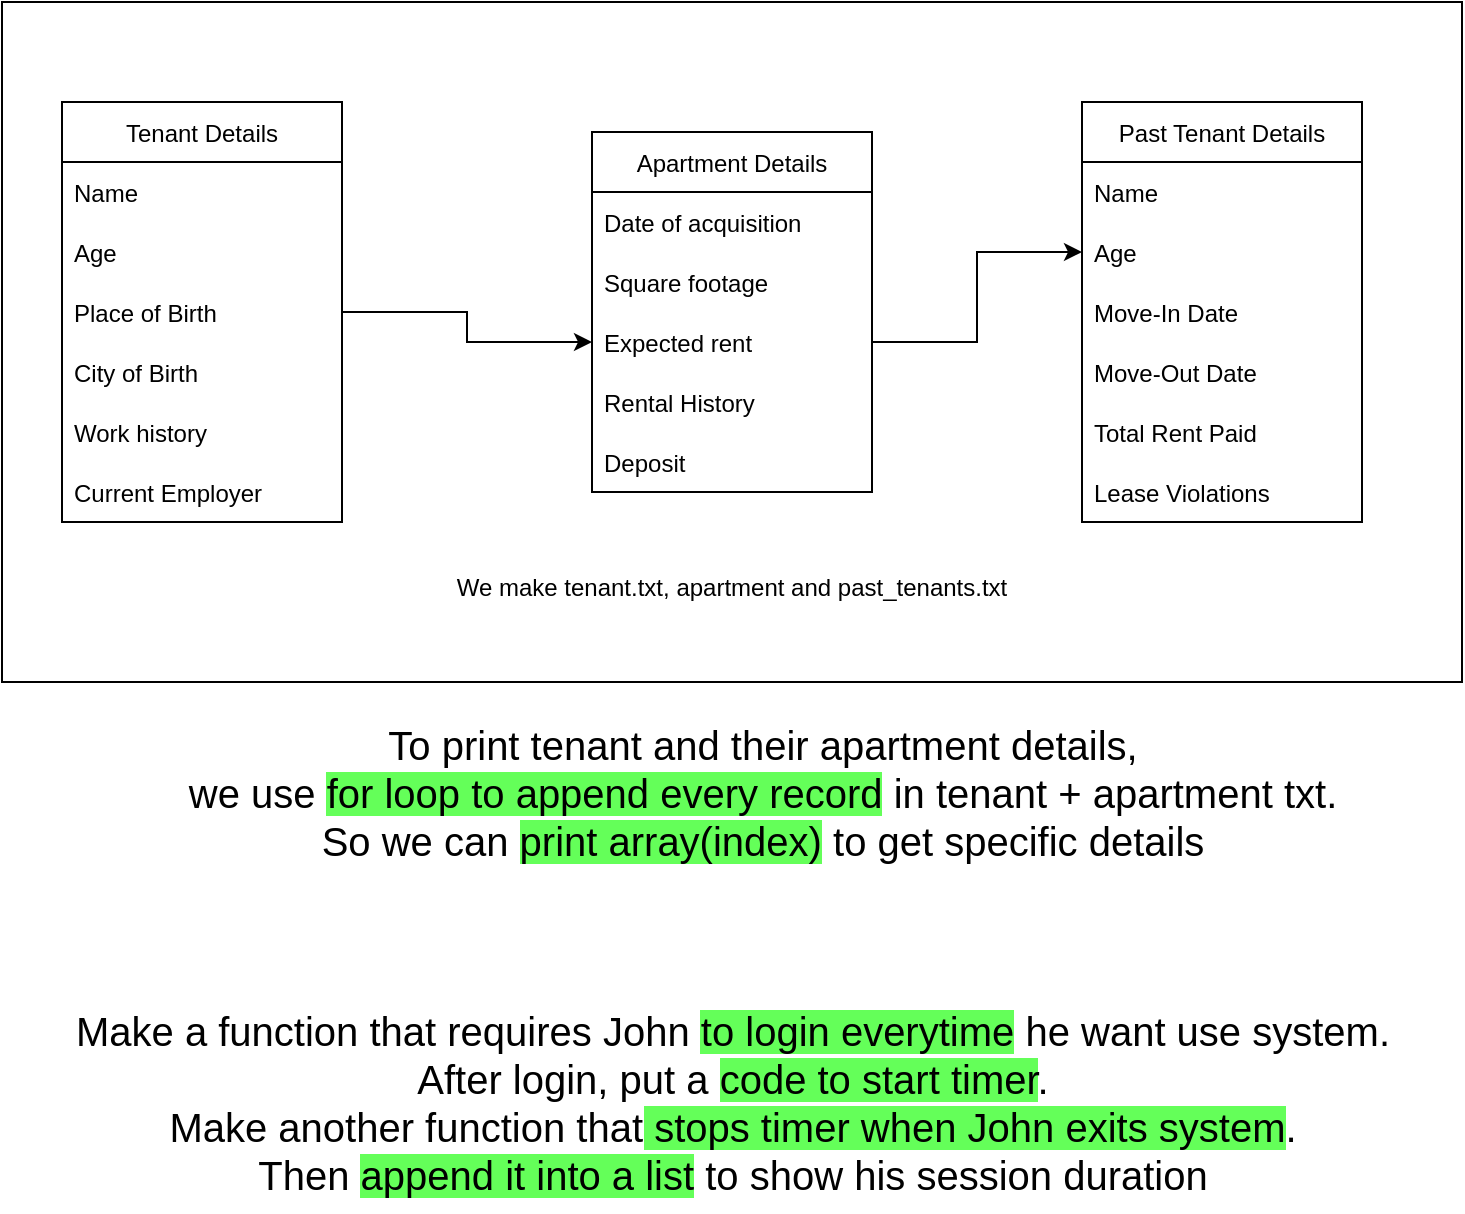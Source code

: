 <mxfile version="20.2.7" type="github"><diagram id="3u2IpNu13O35JjNV9rGM" name="Page-1"><mxGraphModel dx="1662" dy="831" grid="1" gridSize="10" guides="1" tooltips="1" connect="1" arrows="1" fold="1" page="1" pageScale="1" pageWidth="827" pageHeight="1169" math="0" shadow="0"><root><mxCell id="0"/><mxCell id="1" parent="0"/><mxCell id="WbPMN1nUBYJhMwkolv_s-2" value="&lt;br&gt;&lt;br&gt;&lt;br&gt;&lt;br&gt;&lt;br&gt;&lt;br&gt;&lt;br&gt;&lt;br&gt;&lt;br&gt;&lt;br&gt;&lt;br&gt;&lt;br&gt;&lt;br&gt;&lt;br&gt;&lt;br&gt;&lt;br&gt;&lt;br&gt;We make tenant.txt, apartment and past_tenants.txt" style="rounded=0;whiteSpace=wrap;html=1;" vertex="1" parent="1"><mxGeometry x="40" y="40" width="730" height="340" as="geometry"/></mxCell><mxCell id="WbPMN1nUBYJhMwkolv_s-3" value="Tenant Details" style="swimlane;fontStyle=0;childLayout=stackLayout;horizontal=1;startSize=30;horizontalStack=0;resizeParent=1;resizeParentMax=0;resizeLast=0;collapsible=1;marginBottom=0;" vertex="1" parent="1"><mxGeometry x="70" y="90" width="140" height="210" as="geometry"/></mxCell><mxCell id="WbPMN1nUBYJhMwkolv_s-4" value="Name" style="text;strokeColor=none;fillColor=none;align=left;verticalAlign=middle;spacingLeft=4;spacingRight=4;overflow=hidden;points=[[0,0.5],[1,0.5]];portConstraint=eastwest;rotatable=0;" vertex="1" parent="WbPMN1nUBYJhMwkolv_s-3"><mxGeometry y="30" width="140" height="30" as="geometry"/></mxCell><mxCell id="WbPMN1nUBYJhMwkolv_s-5" value="Age" style="text;strokeColor=none;fillColor=none;align=left;verticalAlign=middle;spacingLeft=4;spacingRight=4;overflow=hidden;points=[[0,0.5],[1,0.5]];portConstraint=eastwest;rotatable=0;" vertex="1" parent="WbPMN1nUBYJhMwkolv_s-3"><mxGeometry y="60" width="140" height="30" as="geometry"/></mxCell><mxCell id="WbPMN1nUBYJhMwkolv_s-6" value="Place of Birth" style="text;strokeColor=none;fillColor=none;align=left;verticalAlign=middle;spacingLeft=4;spacingRight=4;overflow=hidden;points=[[0,0.5],[1,0.5]];portConstraint=eastwest;rotatable=0;" vertex="1" parent="WbPMN1nUBYJhMwkolv_s-3"><mxGeometry y="90" width="140" height="30" as="geometry"/></mxCell><mxCell id="WbPMN1nUBYJhMwkolv_s-7" value="City of Birth" style="text;strokeColor=none;fillColor=none;align=left;verticalAlign=middle;spacingLeft=4;spacingRight=4;overflow=hidden;points=[[0,0.5],[1,0.5]];portConstraint=eastwest;rotatable=0;" vertex="1" parent="WbPMN1nUBYJhMwkolv_s-3"><mxGeometry y="120" width="140" height="30" as="geometry"/></mxCell><mxCell id="WbPMN1nUBYJhMwkolv_s-8" value="Work history" style="text;strokeColor=none;fillColor=none;align=left;verticalAlign=middle;spacingLeft=4;spacingRight=4;overflow=hidden;points=[[0,0.5],[1,0.5]];portConstraint=eastwest;rotatable=0;" vertex="1" parent="WbPMN1nUBYJhMwkolv_s-3"><mxGeometry y="150" width="140" height="30" as="geometry"/></mxCell><mxCell id="WbPMN1nUBYJhMwkolv_s-9" value="Current Employer" style="text;strokeColor=none;fillColor=none;align=left;verticalAlign=middle;spacingLeft=4;spacingRight=4;overflow=hidden;points=[[0,0.5],[1,0.5]];portConstraint=eastwest;rotatable=0;" vertex="1" parent="WbPMN1nUBYJhMwkolv_s-3"><mxGeometry y="180" width="140" height="30" as="geometry"/></mxCell><mxCell id="WbPMN1nUBYJhMwkolv_s-10" value="Apartment Details" style="swimlane;fontStyle=0;childLayout=stackLayout;horizontal=1;startSize=30;horizontalStack=0;resizeParent=1;resizeParentMax=0;resizeLast=0;collapsible=1;marginBottom=0;" vertex="1" parent="1"><mxGeometry x="335" y="105" width="140" height="180" as="geometry"/></mxCell><mxCell id="WbPMN1nUBYJhMwkolv_s-11" value="Date of acquisition" style="text;strokeColor=none;fillColor=none;align=left;verticalAlign=middle;spacingLeft=4;spacingRight=4;overflow=hidden;points=[[0,0.5],[1,0.5]];portConstraint=eastwest;rotatable=0;" vertex="1" parent="WbPMN1nUBYJhMwkolv_s-10"><mxGeometry y="30" width="140" height="30" as="geometry"/></mxCell><mxCell id="WbPMN1nUBYJhMwkolv_s-12" value="Square footage" style="text;strokeColor=none;fillColor=none;align=left;verticalAlign=middle;spacingLeft=4;spacingRight=4;overflow=hidden;points=[[0,0.5],[1,0.5]];portConstraint=eastwest;rotatable=0;" vertex="1" parent="WbPMN1nUBYJhMwkolv_s-10"><mxGeometry y="60" width="140" height="30" as="geometry"/></mxCell><mxCell id="WbPMN1nUBYJhMwkolv_s-13" value="Expected rent" style="text;strokeColor=none;fillColor=none;align=left;verticalAlign=middle;spacingLeft=4;spacingRight=4;overflow=hidden;points=[[0,0.5],[1,0.5]];portConstraint=eastwest;rotatable=0;" vertex="1" parent="WbPMN1nUBYJhMwkolv_s-10"><mxGeometry y="90" width="140" height="30" as="geometry"/></mxCell><mxCell id="WbPMN1nUBYJhMwkolv_s-14" value="Rental History" style="text;strokeColor=none;fillColor=none;align=left;verticalAlign=middle;spacingLeft=4;spacingRight=4;overflow=hidden;points=[[0,0.5],[1,0.5]];portConstraint=eastwest;rotatable=0;" vertex="1" parent="WbPMN1nUBYJhMwkolv_s-10"><mxGeometry y="120" width="140" height="30" as="geometry"/></mxCell><mxCell id="WbPMN1nUBYJhMwkolv_s-15" value="Deposit" style="text;strokeColor=none;fillColor=none;align=left;verticalAlign=middle;spacingLeft=4;spacingRight=4;overflow=hidden;points=[[0,0.5],[1,0.5]];portConstraint=eastwest;rotatable=0;" vertex="1" parent="WbPMN1nUBYJhMwkolv_s-10"><mxGeometry y="150" width="140" height="30" as="geometry"/></mxCell><mxCell id="WbPMN1nUBYJhMwkolv_s-16" value="Past Tenant Details" style="swimlane;fontStyle=0;childLayout=stackLayout;horizontal=1;startSize=30;horizontalStack=0;resizeParent=1;resizeParentMax=0;resizeLast=0;collapsible=1;marginBottom=0;" vertex="1" parent="1"><mxGeometry x="580" y="90" width="140" height="210" as="geometry"/></mxCell><mxCell id="WbPMN1nUBYJhMwkolv_s-17" value="Name" style="text;strokeColor=none;fillColor=none;align=left;verticalAlign=middle;spacingLeft=4;spacingRight=4;overflow=hidden;points=[[0,0.5],[1,0.5]];portConstraint=eastwest;rotatable=0;" vertex="1" parent="WbPMN1nUBYJhMwkolv_s-16"><mxGeometry y="30" width="140" height="30" as="geometry"/></mxCell><mxCell id="WbPMN1nUBYJhMwkolv_s-18" value="Age" style="text;strokeColor=none;fillColor=none;align=left;verticalAlign=middle;spacingLeft=4;spacingRight=4;overflow=hidden;points=[[0,0.5],[1,0.5]];portConstraint=eastwest;rotatable=0;" vertex="1" parent="WbPMN1nUBYJhMwkolv_s-16"><mxGeometry y="60" width="140" height="30" as="geometry"/></mxCell><mxCell id="WbPMN1nUBYJhMwkolv_s-19" value="Move-In Date" style="text;strokeColor=none;fillColor=none;align=left;verticalAlign=middle;spacingLeft=4;spacingRight=4;overflow=hidden;points=[[0,0.5],[1,0.5]];portConstraint=eastwest;rotatable=0;" vertex="1" parent="WbPMN1nUBYJhMwkolv_s-16"><mxGeometry y="90" width="140" height="30" as="geometry"/></mxCell><mxCell id="WbPMN1nUBYJhMwkolv_s-20" value="Move-Out Date" style="text;strokeColor=none;fillColor=none;align=left;verticalAlign=middle;spacingLeft=4;spacingRight=4;overflow=hidden;points=[[0,0.5],[1,0.5]];portConstraint=eastwest;rotatable=0;" vertex="1" parent="WbPMN1nUBYJhMwkolv_s-16"><mxGeometry y="120" width="140" height="30" as="geometry"/></mxCell><mxCell id="WbPMN1nUBYJhMwkolv_s-21" value="Total Rent Paid" style="text;strokeColor=none;fillColor=none;align=left;verticalAlign=middle;spacingLeft=4;spacingRight=4;overflow=hidden;points=[[0,0.5],[1,0.5]];portConstraint=eastwest;rotatable=0;" vertex="1" parent="WbPMN1nUBYJhMwkolv_s-16"><mxGeometry y="150" width="140" height="30" as="geometry"/></mxCell><mxCell id="WbPMN1nUBYJhMwkolv_s-22" value="Lease Violations" style="text;strokeColor=none;fillColor=none;align=left;verticalAlign=middle;spacingLeft=4;spacingRight=4;overflow=hidden;points=[[0,0.5],[1,0.5]];portConstraint=eastwest;rotatable=0;" vertex="1" parent="WbPMN1nUBYJhMwkolv_s-16"><mxGeometry y="180" width="140" height="30" as="geometry"/></mxCell><mxCell id="WbPMN1nUBYJhMwkolv_s-23" style="edgeStyle=orthogonalEdgeStyle;rounded=0;orthogonalLoop=1;jettySize=auto;html=1;exitX=1;exitY=0.5;exitDx=0;exitDy=0;entryX=0;entryY=0.5;entryDx=0;entryDy=0;" edge="1" parent="1" source="WbPMN1nUBYJhMwkolv_s-13" target="WbPMN1nUBYJhMwkolv_s-18"><mxGeometry relative="1" as="geometry"/></mxCell><mxCell id="WbPMN1nUBYJhMwkolv_s-24" style="edgeStyle=orthogonalEdgeStyle;rounded=0;orthogonalLoop=1;jettySize=auto;html=1;exitX=1;exitY=0.5;exitDx=0;exitDy=0;entryX=0;entryY=0.5;entryDx=0;entryDy=0;" edge="1" parent="1" source="WbPMN1nUBYJhMwkolv_s-6" target="WbPMN1nUBYJhMwkolv_s-13"><mxGeometry relative="1" as="geometry"/></mxCell><mxCell id="WbPMN1nUBYJhMwkolv_s-25" value="&lt;font style=&quot;font-size: 20px;&quot;&gt;To print tenant and their apartment details, &lt;br&gt;we use &lt;span style=&quot;background-color: rgb(100, 255, 89);&quot;&gt;for loop to append every record&lt;/span&gt; in tenant + apartment txt.&lt;br&gt;So we can &lt;span style=&quot;background-color: rgb(100, 255, 89);&quot;&gt;print array(index)&lt;/span&gt; to get specific details&lt;/font&gt;" style="text;html=1;align=center;verticalAlign=middle;resizable=0;points=[];autosize=1;strokeColor=none;fillColor=none;" vertex="1" parent="1"><mxGeometry x="120" y="390" width="600" height="90" as="geometry"/></mxCell><mxCell id="WbPMN1nUBYJhMwkolv_s-26" value="Make a function that requires John &lt;span style=&quot;background-color: rgb(100, 255, 89);&quot;&gt;to login everytime&lt;/span&gt; he want use system.&lt;br&gt;After login, put a &lt;span style=&quot;background-color: rgb(100, 255, 89);&quot;&gt;code to start timer&lt;/span&gt;.&lt;br&gt;Make another function that&lt;span style=&quot;background-color: rgb(100, 255, 89);&quot;&gt; stops timer when John exits system&lt;/span&gt;.&lt;br&gt;Then &lt;span style=&quot;background-color: rgb(100, 255, 89);&quot;&gt;append it into a list&lt;/span&gt; to show his session duration" style="text;html=1;align=center;verticalAlign=middle;resizable=0;points=[];autosize=1;strokeColor=none;fillColor=none;fontSize=20;" vertex="1" parent="1"><mxGeometry x="65" y="535" width="680" height="110" as="geometry"/></mxCell></root></mxGraphModel></diagram></mxfile>